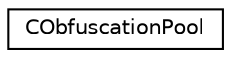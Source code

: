 digraph "Graphical Class Hierarchy"
{
 // LATEX_PDF_SIZE
  edge [fontname="Helvetica",fontsize="10",labelfontname="Helvetica",labelfontsize="10"];
  node [fontname="Helvetica",fontsize="10",shape=record];
  rankdir="LR";
  Node0 [label="CObfuscationPool",height=0.2,width=0.4,color="black", fillcolor="white", style="filled",URL="$class_c_obfuscation_pool.html",tooltip=" "];
}
